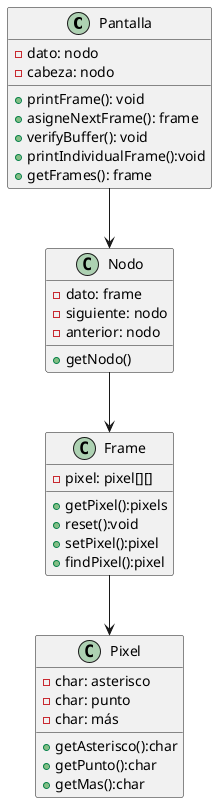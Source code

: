 @startuml
class Pantalla {
    - dato: nodo
    - cabeza: nodo
    + printFrame(): void
    + asigneNextFrame(): frame
    + verifyBuffer(): void
    + printIndividualFrame():void
    + getFrames(): frame
}

class Nodo {
    - dato: frame
    - siguiente: nodo
    - anterior: nodo
    + getNodo()
}

class Frame {
    - pixel: pixel[][]
    + getPixel():pixels
    + reset():void
    + setPixel():pixel
    + findPixel():pixel
}

class Pixel {
    - char: asterisco
    - char: punto
    - char: más
    + getAsterisco():char
    + getPunto():char
    + getMas():char
}

Pantalla --> Nodo
Nodo --> Frame
Frame --> Pixel
@enduml